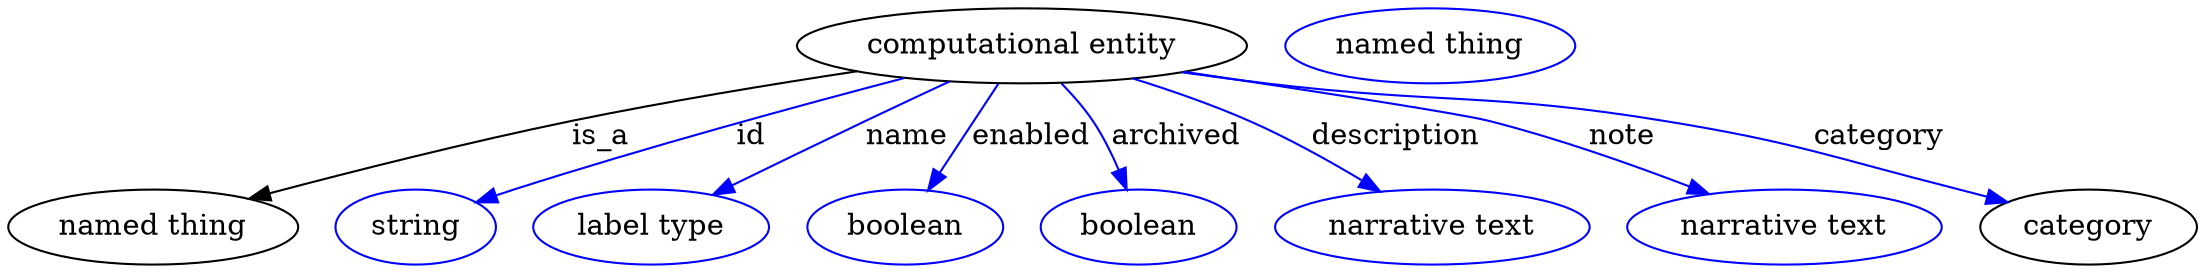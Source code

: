 digraph {
	graph [bb="0,0,1047.5,123"];
	node [label="\N"];
	"computational entity"	 [height=0.5,
		label="computational entity",
		pos="485.54,105",
		width=2.997];
	"named thing"	 [height=0.5,
		pos="69.544,18",
		width=1.9318];
	"computational entity" -> "named thing"	 [label=is_a,
		lp="284.54,61.5",
		pos="e,117.21,31.277 404.59,93.065 364.17,86.695 314.62,78.265 270.54,69 221.83,58.759 167.09,44.701 127.06,33.938"];
	id	 [color=blue,
		height=0.5,
		label=string,
		pos="195.54,18",
		width=1.0652];
	"computational entity" -> id	 [color=blue,
		label=id,
		lp="356.54,61.5",
		pos="e,224.98,29.735 426.67,89.858 377.18,76.754 304.75,56.699 242.54,36 239.95,35.138 237.29,34.217 234.62,33.266",
		style=solid];
	name	 [color=blue,
		height=0.5,
		label="label type",
		pos="308.54,18",
		width=1.5707];
	"computational entity" -> name	 [color=blue,
		label=name,
		lp="430.54,61.5",
		pos="e,338.83,33.303 449.63,87.905 437.22,81.963 423.25,75.228 410.54,69 389.76,58.819 366.7,47.304 347.76,37.795",
		style=solid];
	enabled	 [color=blue,
		height=0.5,
		label=boolean,
		pos="429.54,18",
		width=1.2999];
	"computational entity" -> enabled	 [color=blue,
		label=enabled,
		lp="490.04,61.5",
		pos="e,440.94,35.706 473.94,86.974 466,74.644 455.35,58.098 446.47,44.302",
		style=solid];
	archived	 [color=blue,
		height=0.5,
		label=boolean,
		pos="541.54,18",
		width=1.2999];
	"computational entity" -> archived	 [color=blue,
		label=archived,
		lp="560.04,61.5",
		pos="e,535.45,36.246 504.88,87.002 510.07,81.548 515.38,75.32 519.54,69 524.24,61.864 528.32,53.559 531.65,45.749",
		style=solid];
	description	 [color=blue,
		height=0.5,
		label="narrative text",
		pos="681.54,18",
		width=2.0943];
	"computational entity" -> description	 [color=blue,
		label=description,
		lp="663.54,61.5",
		pos="e,656,35.163 541,89.459 558.74,83.801 578.25,76.843 595.54,69 613.25,60.969 631.93,50.202 647.34,40.63",
		style=solid];
	note	 [color=blue,
		height=0.5,
		label="narrative text",
		pos="850.54,18",
		width=2.0943];
	"computational entity" -> note	 [color=blue,
		label=note,
		lp="772.54,61.5",
		pos="e,812.87,33.688 564.31,92.636 625.58,82.961 701.4,70.843 708.54,69 740.88,60.66 776.22,47.981 803.55,37.352",
		style=solid];
	category	 [height=0.5,
		pos="995.54,18",
		width=1.4443];
	"computational entity" -> category	 [color=blue,
		label=category,
		lp="898.54,61.5",
		pos="e,956.26,29.959 562.83,92.347 575.74,90.424 589.01,88.562 601.54,87 686.15,76.458 708.38,82.681 792.54,69 856.5,58.604 871.89,52.509 \
934.54,36 938.4,34.985 942.38,33.898 946.37,32.78",
		style=solid];
	"named thing_category"	 [color=blue,
		height=0.5,
		label="named thing",
		pos="680.54,105",
		width=1.9318];
}
